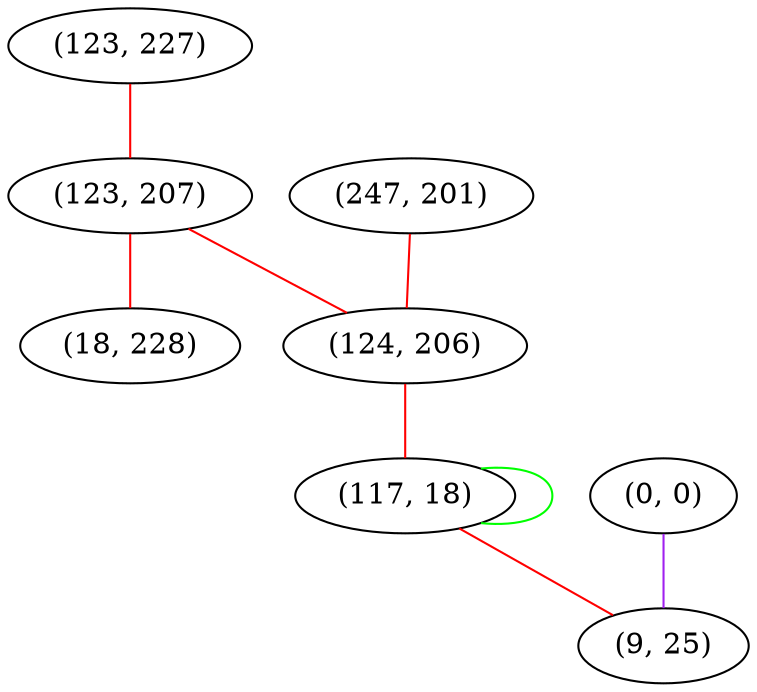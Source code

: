 graph "" {
"(123, 227)";
"(0, 0)";
"(123, 207)";
"(18, 228)";
"(247, 201)";
"(124, 206)";
"(117, 18)";
"(9, 25)";
"(123, 227)" -- "(123, 207)"  [color=red, key=0, weight=1];
"(0, 0)" -- "(9, 25)"  [color=purple, key=0, weight=4];
"(123, 207)" -- "(124, 206)"  [color=red, key=0, weight=1];
"(123, 207)" -- "(18, 228)"  [color=red, key=0, weight=1];
"(247, 201)" -- "(124, 206)"  [color=red, key=0, weight=1];
"(124, 206)" -- "(117, 18)"  [color=red, key=0, weight=1];
"(117, 18)" -- "(117, 18)"  [color=green, key=0, weight=2];
"(117, 18)" -- "(9, 25)"  [color=red, key=0, weight=1];
}
